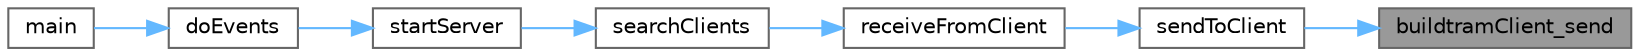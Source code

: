 digraph "buildtramClient_send"
{
 // LATEX_PDF_SIZE
  bgcolor="transparent";
  edge [fontname=Helvetica,fontsize=10,labelfontname=Helvetica,labelfontsize=10];
  node [fontname=Helvetica,fontsize=10,shape=box,height=0.2,width=0.4];
  rankdir="RL";
  Node1 [label="buildtramClient_send",height=0.2,width=0.4,color="gray40", fillcolor="grey60", style="filled", fontcolor="black",tooltip=" "];
  Node1 -> Node2 [dir="back",color="steelblue1",style="solid"];
  Node2 [label="sendToClient",height=0.2,width=0.4,color="grey40", fillcolor="white", style="filled",URL="$socket_8c.html#af8f7aaaf34db2175c7a9c4ab7d3306fc",tooltip=" "];
  Node2 -> Node3 [dir="back",color="steelblue1",style="solid"];
  Node3 [label="receiveFromClient",height=0.2,width=0.4,color="grey40", fillcolor="white", style="filled",URL="$socket_8c.html#a3b61093f2f5316157d1e6d3d05cf5ebc",tooltip=" "];
  Node3 -> Node4 [dir="back",color="steelblue1",style="solid"];
  Node4 [label="searchClients",height=0.2,width=0.4,color="grey40", fillcolor="white", style="filled",URL="$socket_8c.html#a68b45930fad2153f053144a8678afa1c",tooltip=" "];
  Node4 -> Node5 [dir="back",color="steelblue1",style="solid"];
  Node5 [label="startServer",height=0.2,width=0.4,color="grey40", fillcolor="white", style="filled",URL="$socket_8c.html#a3490387e86b9ba6a1ee9ed3984b637d5",tooltip=" "];
  Node5 -> Node6 [dir="back",color="steelblue1",style="solid"];
  Node6 [label="doEvents",height=0.2,width=0.4,color="grey40", fillcolor="white", style="filled",URL="$main_8c.html#a5d8c057a673692eabf25fa7d6c670c08",tooltip="Execute les events en fonction du tableau d'évènements."];
  Node6 -> Node7 [dir="back",color="steelblue1",style="solid"];
  Node7 [label="main",height=0.2,width=0.4,color="grey40", fillcolor="white", style="filled",URL="$main_8c.html#a0ddf1224851353fc92bfbff6f499fa97",tooltip="Programme principal."];
}
